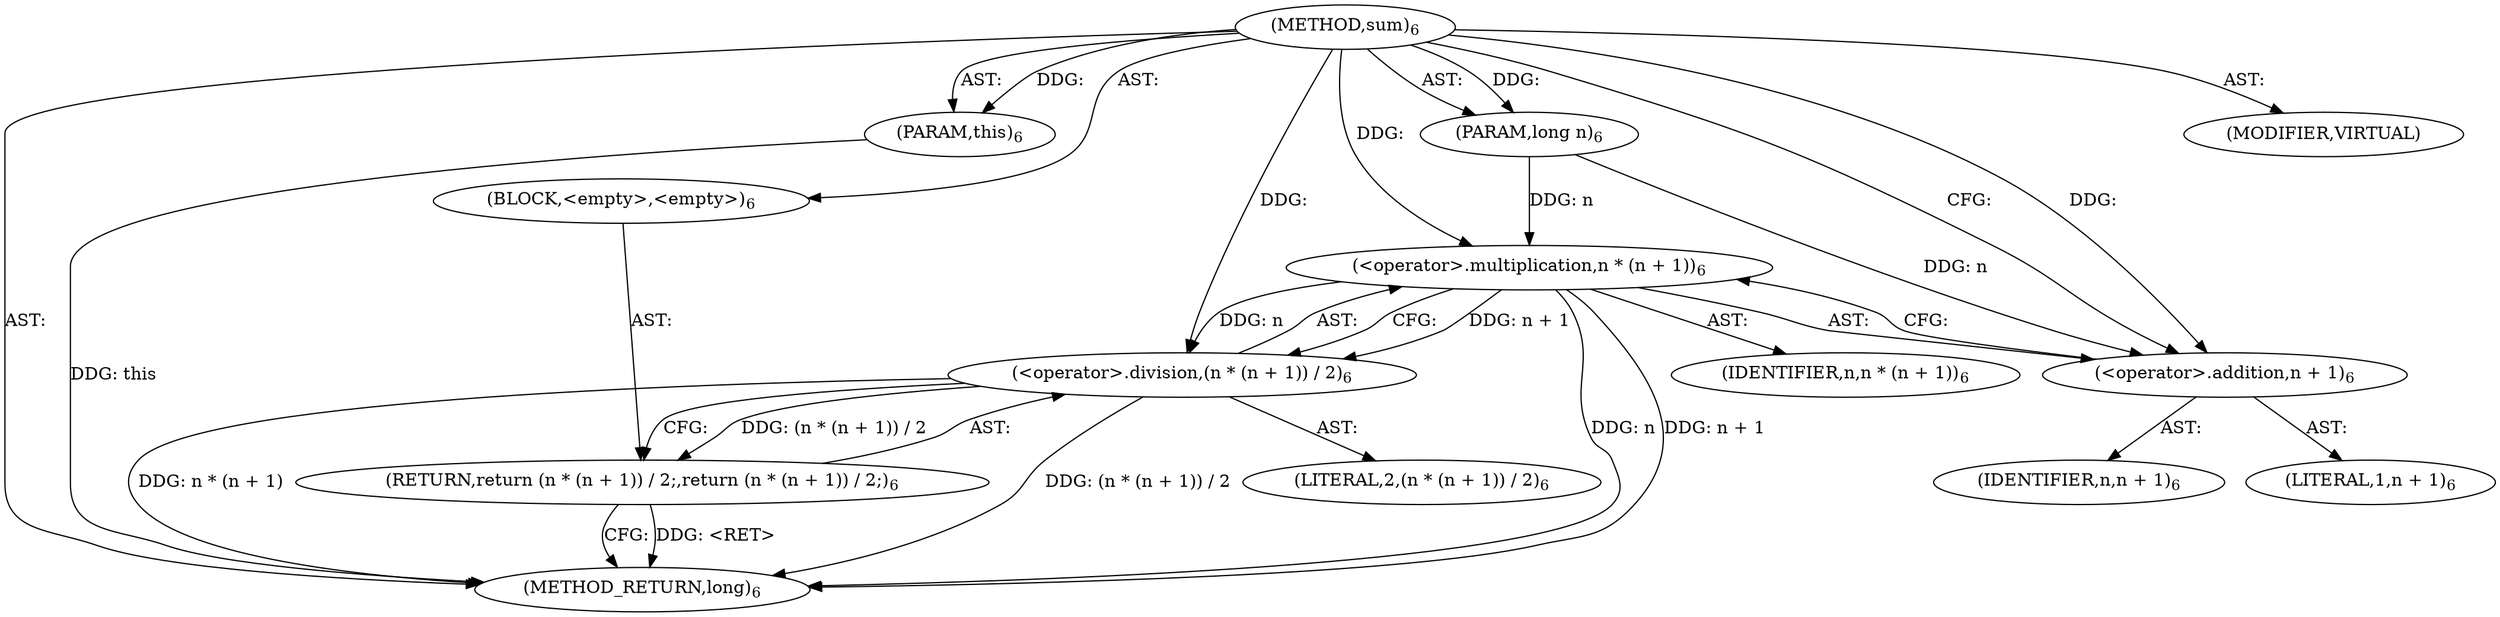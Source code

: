 digraph "sum" {  
"26" [label = <(METHOD,sum)<SUB>6</SUB>> ]
"27" [label = <(PARAM,this)<SUB>6</SUB>> ]
"28" [label = <(PARAM,long n)<SUB>6</SUB>> ]
"29" [label = <(BLOCK,&lt;empty&gt;,&lt;empty&gt;)<SUB>6</SUB>> ]
"30" [label = <(RETURN,return (n * (n + 1)) / 2;,return (n * (n + 1)) / 2;)<SUB>6</SUB>> ]
"31" [label = <(&lt;operator&gt;.division,(n * (n + 1)) / 2)<SUB>6</SUB>> ]
"32" [label = <(&lt;operator&gt;.multiplication,n * (n + 1))<SUB>6</SUB>> ]
"33" [label = <(IDENTIFIER,n,n * (n + 1))<SUB>6</SUB>> ]
"34" [label = <(&lt;operator&gt;.addition,n + 1)<SUB>6</SUB>> ]
"35" [label = <(IDENTIFIER,n,n + 1)<SUB>6</SUB>> ]
"36" [label = <(LITERAL,1,n + 1)<SUB>6</SUB>> ]
"37" [label = <(LITERAL,2,(n * (n + 1)) / 2)<SUB>6</SUB>> ]
"38" [label = <(MODIFIER,VIRTUAL)> ]
"39" [label = <(METHOD_RETURN,long)<SUB>6</SUB>> ]
  "26" -> "27"  [ label = "AST: "] 
  "26" -> "28"  [ label = "AST: "] 
  "26" -> "29"  [ label = "AST: "] 
  "26" -> "38"  [ label = "AST: "] 
  "26" -> "39"  [ label = "AST: "] 
  "29" -> "30"  [ label = "AST: "] 
  "30" -> "31"  [ label = "AST: "] 
  "31" -> "32"  [ label = "AST: "] 
  "31" -> "37"  [ label = "AST: "] 
  "32" -> "33"  [ label = "AST: "] 
  "32" -> "34"  [ label = "AST: "] 
  "34" -> "35"  [ label = "AST: "] 
  "34" -> "36"  [ label = "AST: "] 
  "30" -> "39"  [ label = "CFG: "] 
  "31" -> "30"  [ label = "CFG: "] 
  "32" -> "31"  [ label = "CFG: "] 
  "34" -> "32"  [ label = "CFG: "] 
  "26" -> "34"  [ label = "CFG: "] 
  "30" -> "39"  [ label = "DDG: &lt;RET&gt;"] 
  "27" -> "39"  [ label = "DDG: this"] 
  "32" -> "39"  [ label = "DDG: n"] 
  "32" -> "39"  [ label = "DDG: n + 1"] 
  "31" -> "39"  [ label = "DDG: n * (n + 1)"] 
  "31" -> "39"  [ label = "DDG: (n * (n + 1)) / 2"] 
  "26" -> "27"  [ label = "DDG: "] 
  "26" -> "28"  [ label = "DDG: "] 
  "31" -> "30"  [ label = "DDG: (n * (n + 1)) / 2"] 
  "32" -> "31"  [ label = "DDG: n"] 
  "32" -> "31"  [ label = "DDG: n + 1"] 
  "26" -> "31"  [ label = "DDG: "] 
  "26" -> "32"  [ label = "DDG: "] 
  "28" -> "32"  [ label = "DDG: n"] 
  "28" -> "34"  [ label = "DDG: n"] 
  "26" -> "34"  [ label = "DDG: "] 
}
